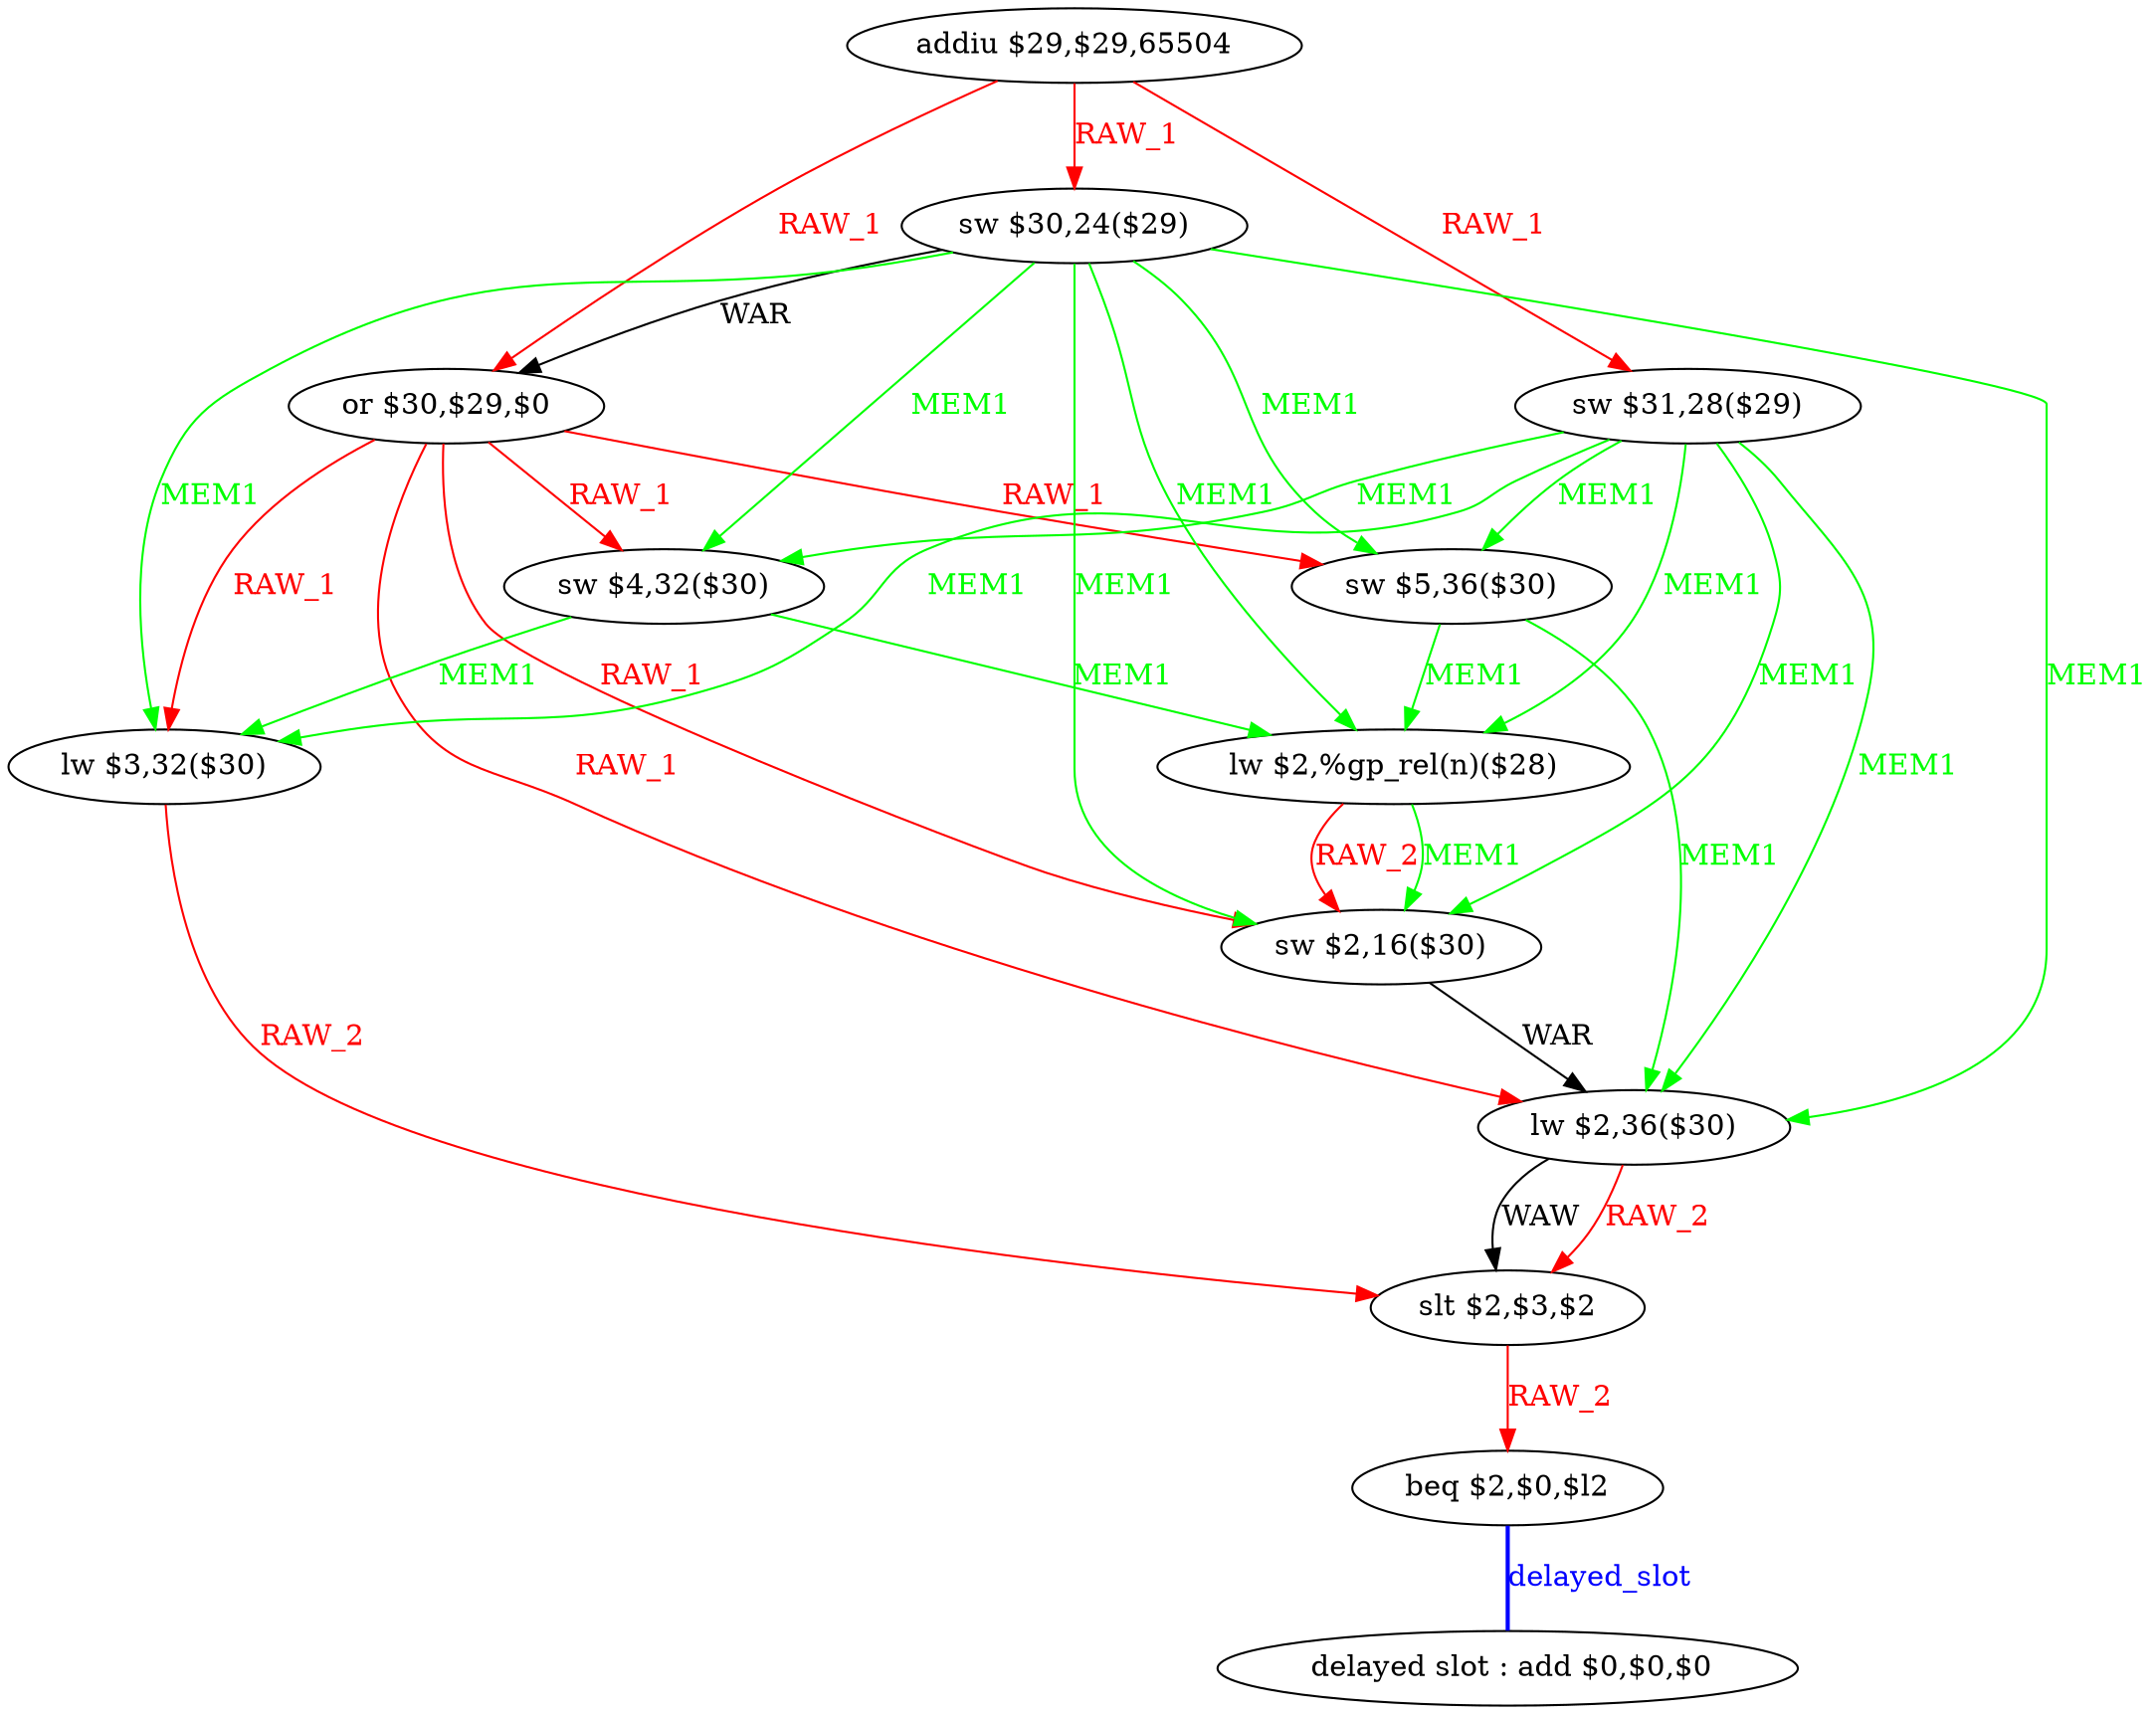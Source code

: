 digraph G1 {
node [shape = ellipse];
i12 [label = " delayed slot : add $0,$0,$0"] ;
i11 ->  i12 [style = bold, dir= none, fontcolor = blue, color = blue, label= "delayed_slot"];
i11 [label = "beq $2,$0,$l2"] ;
i0 [label = "addiu $29,$29,65504"] ;
i0 ->  i3 [color = red, fontcolor = red, label= "RAW_1"];
i0 ->  i2 [color = red, fontcolor = red, label= "RAW_1"];
i0 ->  i1 [color = red, fontcolor = red, label= "RAW_1"];
i3 [label = "or $30,$29,$0"] ;
i3 ->  i9 [color = red, fontcolor = red, label= "RAW_1"];
i3 ->  i8 [color = red, fontcolor = red, label= "RAW_1"];
i3 ->  i7 [color = red, fontcolor = red, label= "RAW_1"];
i3 ->  i5 [color = red, fontcolor = red, label= "RAW_1"];
i3 ->  i4 [color = red, fontcolor = red, label= "RAW_1"];
i9 [label = "lw $2,36($30)"] ;
i9 ->  i10 [color = red, fontcolor = red, label= "RAW_2"];
i9 ->  i10 [label= "WAW"];
i10 [label = "slt $2,$3,$2"] ;
i10 ->  i11 [color = red, fontcolor = red, label= "RAW_2"];
i8 [label = "lw $3,32($30)"] ;
i8 ->  i10 [color = red, fontcolor = red, label= "RAW_2"];
i7 [label = "sw $2,16($30)"] ;
i7 ->  i9 [label= "WAR"];
i5 [label = "sw $5,36($30)"] ;
i5 ->  i9 [color = green, fontcolor = green, label= "MEM1"];
i5 ->  i6 [color = green, fontcolor = green, label= "MEM1"];
i6 [label = "lw $2,%gp_rel(n)($28)"] ;
i6 ->  i7 [color = red, fontcolor = red, label= "RAW_2"];
i6 ->  i7 [color = green, fontcolor = green, label= "MEM1"];
i4 [label = "sw $4,32($30)"] ;
i4 ->  i8 [color = green, fontcolor = green, label= "MEM1"];
i4 ->  i6 [color = green, fontcolor = green, label= "MEM1"];
i2 [label = "sw $30,24($29)"] ;
i2 ->  i9 [color = green, fontcolor = green, label= "MEM1"];
i2 ->  i8 [color = green, fontcolor = green, label= "MEM1"];
i2 ->  i7 [color = green, fontcolor = green, label= "MEM1"];
i2 ->  i6 [color = green, fontcolor = green, label= "MEM1"];
i2 ->  i5 [color = green, fontcolor = green, label= "MEM1"];
i2 ->  i4 [color = green, fontcolor = green, label= "MEM1"];
i2 ->  i3 [label= "WAR"];
i1 [label = "sw $31,28($29)"] ;
i1 ->  i9 [color = green, fontcolor = green, label= "MEM1"];
i1 ->  i8 [color = green, fontcolor = green, label= "MEM1"];
i1 ->  i7 [color = green, fontcolor = green, label= "MEM1"];
i1 ->  i6 [color = green, fontcolor = green, label= "MEM1"];
i1 ->  i5 [color = green, fontcolor = green, label= "MEM1"];
i1 ->  i4 [color = green, fontcolor = green, label= "MEM1"];
}
